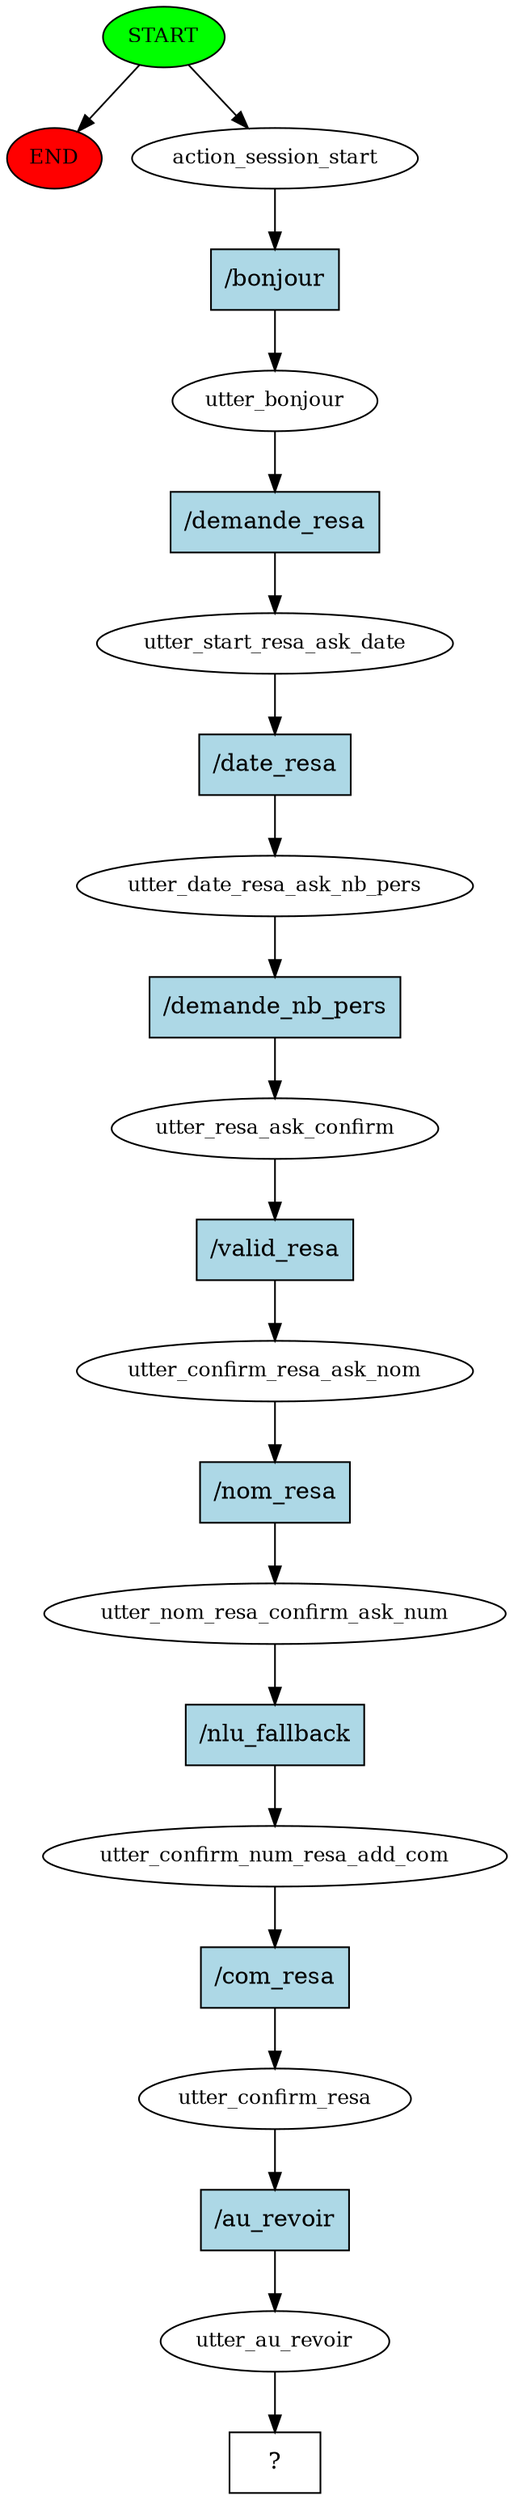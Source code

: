 digraph  {
0 [class="start active", fillcolor=green, fontsize=12, label=START, style=filled];
"-1" [class=end, fillcolor=red, fontsize=12, label=END, style=filled];
1 [class=active, fontsize=12, label=action_session_start];
2 [class=active, fontsize=12, label=utter_bonjour];
3 [class=active, fontsize=12, label=utter_start_resa_ask_date];
4 [class=active, fontsize=12, label=utter_date_resa_ask_nb_pers];
5 [class=active, fontsize=12, label=utter_resa_ask_confirm];
6 [class=active, fontsize=12, label=utter_confirm_resa_ask_nom];
7 [class=active, fontsize=12, label=utter_nom_resa_confirm_ask_num];
8 [class=active, fontsize=12, label=utter_confirm_num_resa_add_com];
9 [class=active, fontsize=12, label=utter_confirm_resa];
10 [class=active, fontsize=12, label=utter_au_revoir];
11 [class="intent dashed active", label="  ?  ", shape=rect];
12 [class="intent active", fillcolor=lightblue, label="/bonjour", shape=rect, style=filled];
13 [class="intent active", fillcolor=lightblue, label="/demande_resa", shape=rect, style=filled];
14 [class="intent active", fillcolor=lightblue, label="/date_resa", shape=rect, style=filled];
15 [class="intent active", fillcolor=lightblue, label="/demande_nb_pers", shape=rect, style=filled];
16 [class="intent active", fillcolor=lightblue, label="/valid_resa", shape=rect, style=filled];
17 [class="intent active", fillcolor=lightblue, label="/nom_resa", shape=rect, style=filled];
18 [class="intent active", fillcolor=lightblue, label="/nlu_fallback", shape=rect, style=filled];
19 [class="intent active", fillcolor=lightblue, label="/com_resa", shape=rect, style=filled];
20 [class="intent active", fillcolor=lightblue, label="/au_revoir", shape=rect, style=filled];
0 -> "-1"  [class="", key=NONE, label=""];
0 -> 1  [class=active, key=NONE, label=""];
1 -> 12  [class=active, key=0];
2 -> 13  [class=active, key=0];
3 -> 14  [class=active, key=0];
4 -> 15  [class=active, key=0];
5 -> 16  [class=active, key=0];
6 -> 17  [class=active, key=0];
7 -> 18  [class=active, key=0];
8 -> 19  [class=active, key=0];
9 -> 20  [class=active, key=0];
10 -> 11  [class=active, key=NONE, label=""];
12 -> 2  [class=active, key=0];
13 -> 3  [class=active, key=0];
14 -> 4  [class=active, key=0];
15 -> 5  [class=active, key=0];
16 -> 6  [class=active, key=0];
17 -> 7  [class=active, key=0];
18 -> 8  [class=active, key=0];
19 -> 9  [class=active, key=0];
20 -> 10  [class=active, key=0];
}
